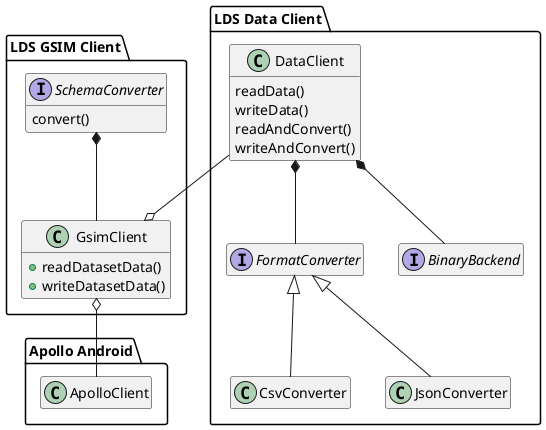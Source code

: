 @startuml
hide empty members
package "Apollo Android" {
    class ApolloClient
}

package "LDS GSIM Client" {
  interface SchemaConverter {
    convert()
  }
  class GsimClient {
    +readDatasetData()
    +writeDatasetData()
  }
  GsimClient o-- ApolloClient
  SchemaConverter *-- GsimClient
}

package "LDS Data Client" {

  interface BinaryBackend
  interface FormatConverter

  class DataClient {
    readData()
    writeData()
    readAndConvert()
    writeAndConvert()
  }
  DataClient --o GsimClient

  DataClient *-- BinaryBackend
  DataClient *-- FormatConverter

  CsvConverter -up-|> FormatConverter
  JsonConverter -up-|> FormatConverter
}

@enduml